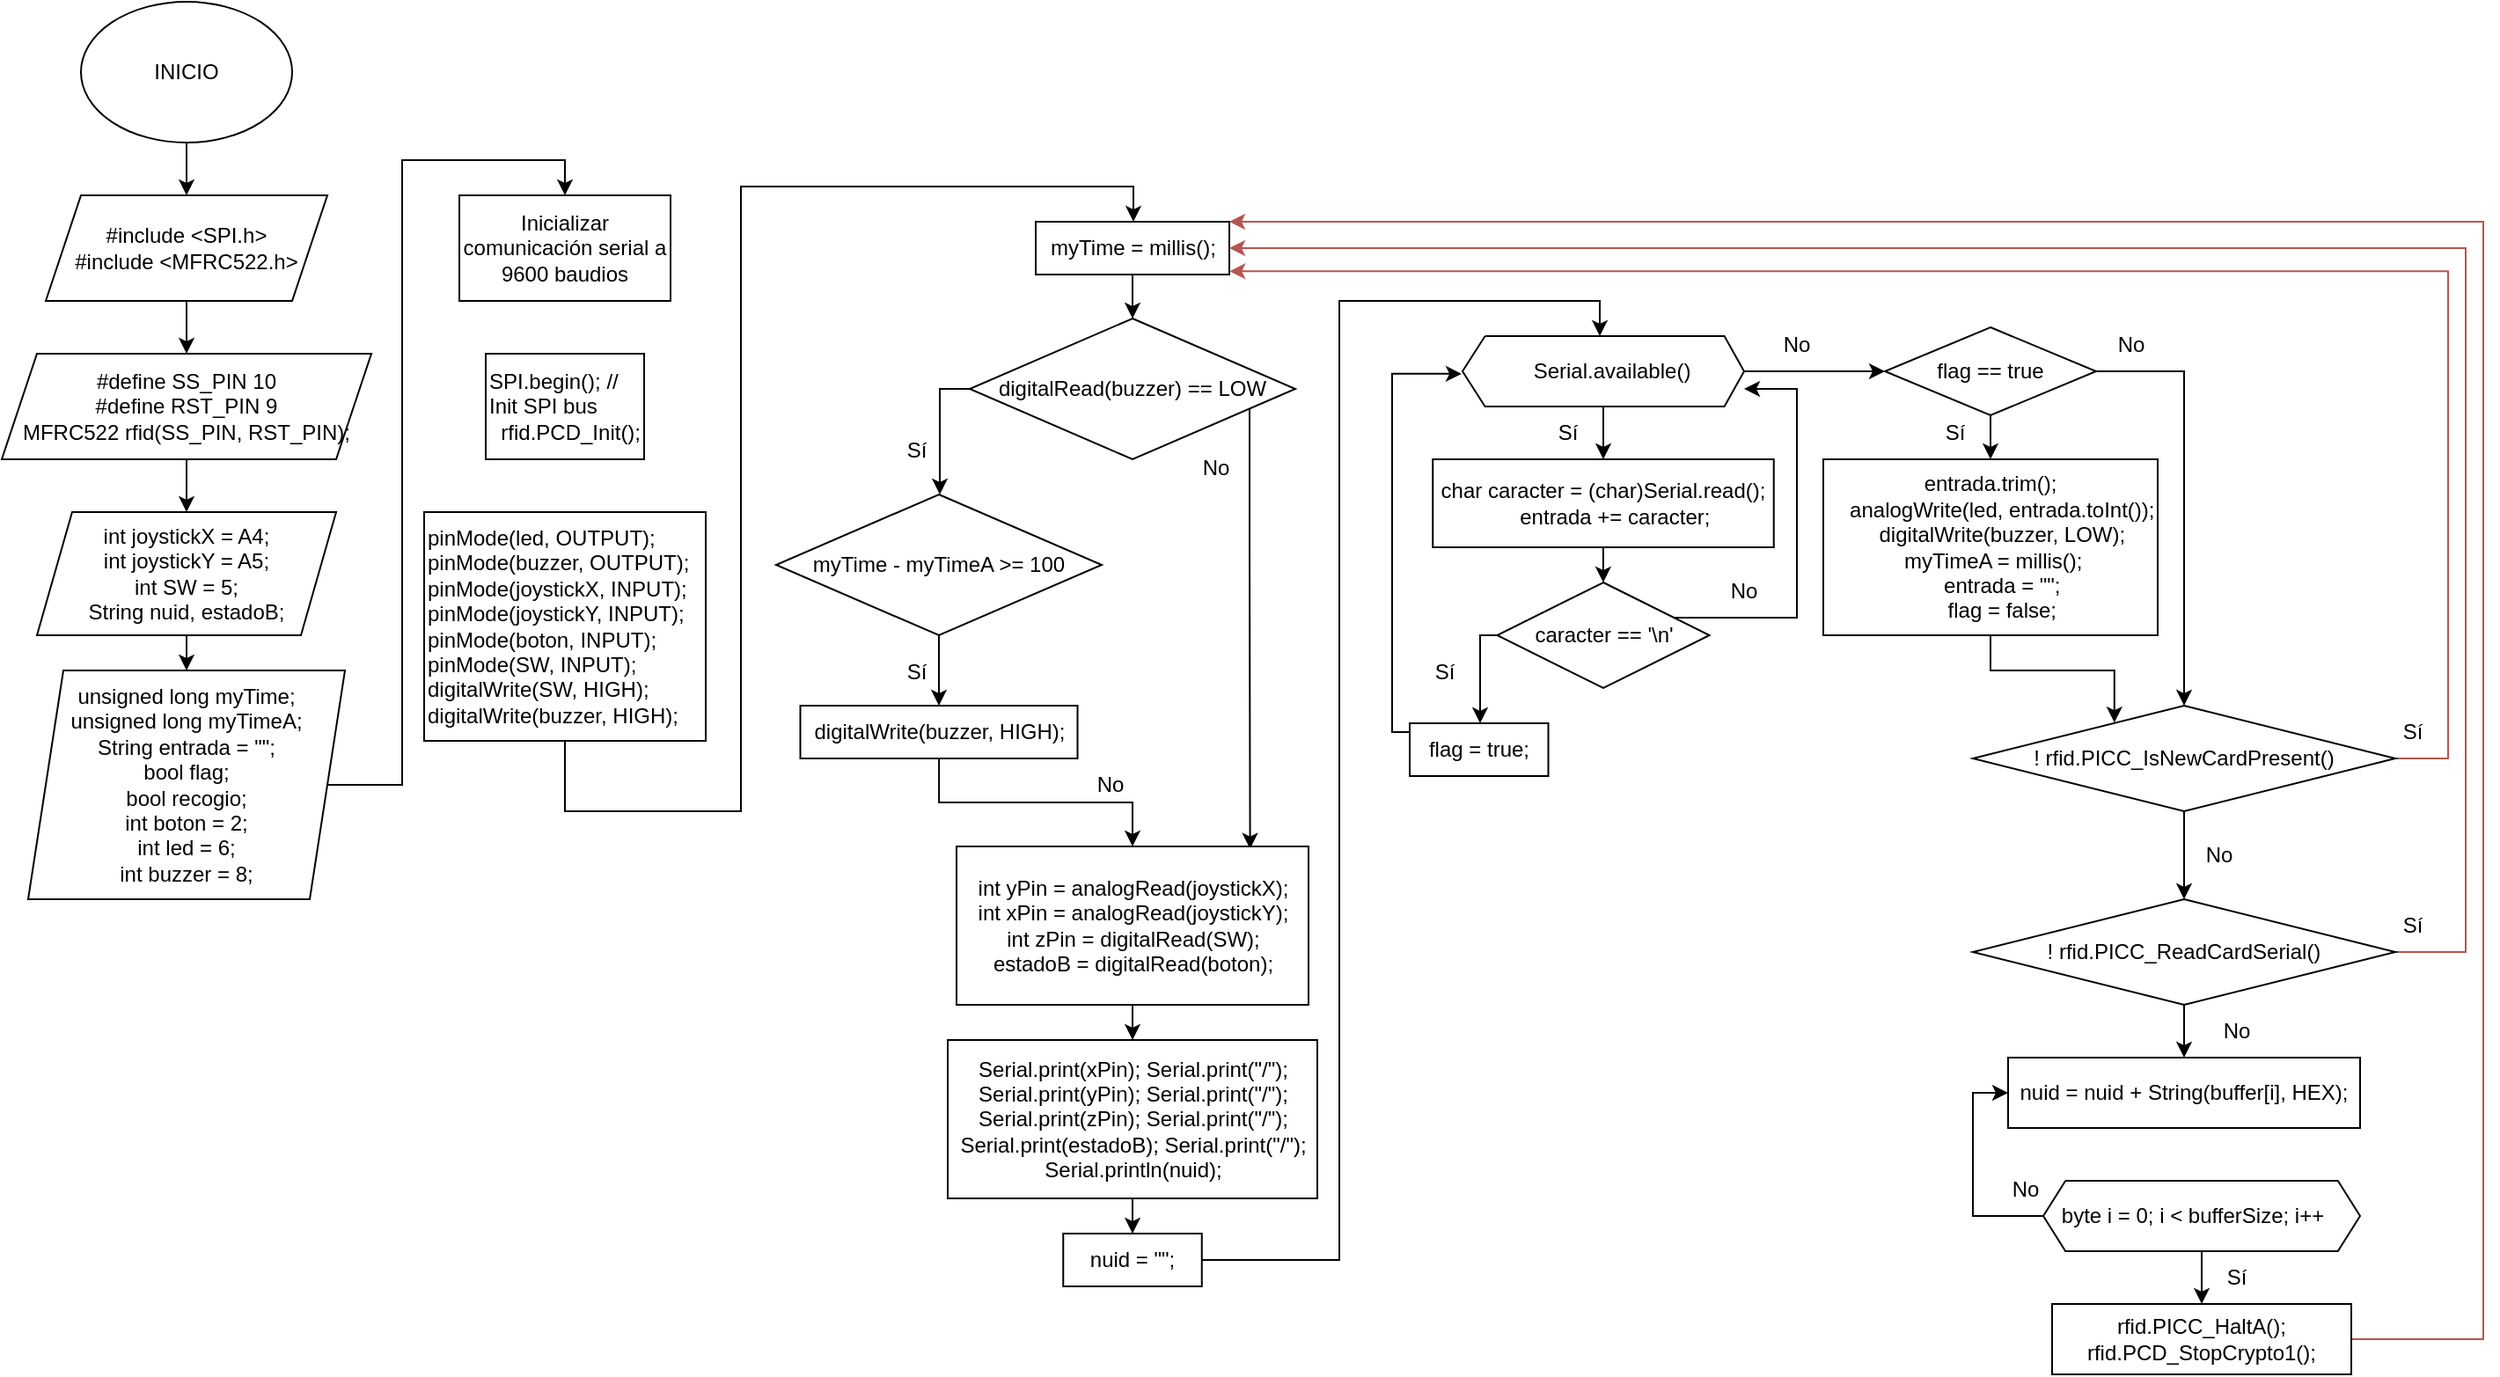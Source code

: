 <mxfile version="15.7.0" type="device"><diagram id="JXF_BUXGJwfcMKIVZ8NY" name="Page-1"><mxGraphModel dx="1422" dy="794" grid="1" gridSize="10" guides="1" tooltips="1" connect="1" arrows="1" fold="1" page="1" pageScale="1" pageWidth="827" pageHeight="1169" math="0" shadow="0"><root><mxCell id="0"/><mxCell id="1" parent="0"/><mxCell id="QgU-7U4QBWbGjBwa2e1j-1" style="edgeStyle=orthogonalEdgeStyle;rounded=0;orthogonalLoop=1;jettySize=auto;html=1;entryX=0.5;entryY=0;entryDx=0;entryDy=0;" edge="1" parent="1" source="QgU-7U4QBWbGjBwa2e1j-2" target="QgU-7U4QBWbGjBwa2e1j-4"><mxGeometry relative="1" as="geometry"/></mxCell><mxCell id="QgU-7U4QBWbGjBwa2e1j-2" value="INICIO" style="ellipse;whiteSpace=wrap;html=1;" vertex="1" parent="1"><mxGeometry x="85" y="70" width="120" height="80" as="geometry"/></mxCell><mxCell id="QgU-7U4QBWbGjBwa2e1j-3" style="edgeStyle=orthogonalEdgeStyle;rounded=0;orthogonalLoop=1;jettySize=auto;html=1;entryX=0.5;entryY=0;entryDx=0;entryDy=0;" edge="1" parent="1" source="QgU-7U4QBWbGjBwa2e1j-4" target="QgU-7U4QBWbGjBwa2e1j-6"><mxGeometry relative="1" as="geometry"/></mxCell><mxCell id="QgU-7U4QBWbGjBwa2e1j-4" value="&lt;div&gt;#include &amp;lt;SPI.h&amp;gt;&lt;/div&gt;&lt;div&gt;#include &amp;lt;MFRC522.h&amp;gt;&lt;/div&gt;" style="shape=parallelogram;perimeter=parallelogramPerimeter;whiteSpace=wrap;html=1;fixedSize=1;" vertex="1" parent="1"><mxGeometry x="65" y="180" width="160" height="60" as="geometry"/></mxCell><mxCell id="QgU-7U4QBWbGjBwa2e1j-5" style="edgeStyle=orthogonalEdgeStyle;rounded=0;orthogonalLoop=1;jettySize=auto;html=1;entryX=0.5;entryY=0;entryDx=0;entryDy=0;" edge="1" parent="1" source="QgU-7U4QBWbGjBwa2e1j-6" target="QgU-7U4QBWbGjBwa2e1j-8"><mxGeometry relative="1" as="geometry"/></mxCell><mxCell id="QgU-7U4QBWbGjBwa2e1j-6" value="&lt;div&gt;#define SS_PIN 10&lt;/div&gt;&lt;div&gt;#define RST_PIN 9&lt;/div&gt;&lt;div&gt;MFRC522 rfid(SS_PIN, RST_PIN);&lt;/div&gt;" style="shape=parallelogram;perimeter=parallelogramPerimeter;whiteSpace=wrap;html=1;fixedSize=1;" vertex="1" parent="1"><mxGeometry x="40" y="270" width="210" height="60" as="geometry"/></mxCell><mxCell id="QgU-7U4QBWbGjBwa2e1j-7" style="edgeStyle=orthogonalEdgeStyle;rounded=0;orthogonalLoop=1;jettySize=auto;html=1;entryX=0.5;entryY=0;entryDx=0;entryDy=0;" edge="1" parent="1" source="QgU-7U4QBWbGjBwa2e1j-8" target="QgU-7U4QBWbGjBwa2e1j-9"><mxGeometry relative="1" as="geometry"/></mxCell><mxCell id="QgU-7U4QBWbGjBwa2e1j-8" value="&lt;div&gt;int joystickX = A4;&lt;/div&gt;&lt;div&gt;int joystickY = A5;&lt;/div&gt;&lt;div&gt;int SW = 5;&lt;/div&gt;&lt;div&gt;String nuid, estadoB;&lt;/div&gt;" style="shape=parallelogram;perimeter=parallelogramPerimeter;whiteSpace=wrap;html=1;fixedSize=1;align=center;" vertex="1" parent="1"><mxGeometry x="60" y="360" width="170" height="70" as="geometry"/></mxCell><mxCell id="QgU-7U4QBWbGjBwa2e1j-36" style="edgeStyle=orthogonalEdgeStyle;rounded=0;orthogonalLoop=1;jettySize=auto;html=1;entryX=0.5;entryY=0;entryDx=0;entryDy=0;" edge="1" parent="1" source="QgU-7U4QBWbGjBwa2e1j-9" target="QgU-7U4QBWbGjBwa2e1j-10"><mxGeometry relative="1" as="geometry"/></mxCell><mxCell id="QgU-7U4QBWbGjBwa2e1j-9" value="&lt;div&gt;unsigned long myTime;&lt;/div&gt;&lt;div&gt;unsigned long myTimeA;&lt;/div&gt;&lt;div&gt;String entrada = &quot;&quot;;&lt;/div&gt;&lt;div&gt;bool flag;&lt;/div&gt;&lt;div&gt;bool recogio;&lt;/div&gt;&lt;div&gt;int boton = 2;&lt;/div&gt;&lt;div&gt;int led = 6;&lt;/div&gt;&lt;div&gt;int buzzer = 8;&lt;/div&gt;" style="shape=parallelogram;perimeter=parallelogramPerimeter;whiteSpace=wrap;html=1;fixedSize=1;" vertex="1" parent="1"><mxGeometry x="55" y="450" width="180" height="130" as="geometry"/></mxCell><mxCell id="QgU-7U4QBWbGjBwa2e1j-10" value="Inicializar comunicación serial a 9600 baudios" style="rounded=0;whiteSpace=wrap;html=1;" vertex="1" parent="1"><mxGeometry x="300" y="180" width="120" height="60" as="geometry"/></mxCell><mxCell id="QgU-7U4QBWbGjBwa2e1j-37" style="edgeStyle=orthogonalEdgeStyle;rounded=0;orthogonalLoop=1;jettySize=auto;html=1;entryX=0.5;entryY=0;entryDx=0;entryDy=0;" edge="1" parent="1" source="QgU-7U4QBWbGjBwa2e1j-11" target="QgU-7U4QBWbGjBwa2e1j-14"><mxGeometry relative="1" as="geometry"><Array as="points"><mxPoint x="360" y="530"/><mxPoint x="460" y="530"/><mxPoint x="460" y="175"/><mxPoint x="683" y="175"/><mxPoint x="683" y="195"/></Array></mxGeometry></mxCell><mxCell id="QgU-7U4QBWbGjBwa2e1j-11" value="&lt;div&gt;pinMode(led, OUTPUT);&lt;/div&gt;&lt;div&gt;pinMode(buzzer, OUTPUT);&lt;/div&gt;&lt;div&gt;pinMode(joystickX, INPUT);&lt;/div&gt;&lt;div&gt;pinMode(joystickY, INPUT);&lt;/div&gt;&lt;div&gt;pinMode(boton, INPUT);&lt;/div&gt;&lt;div&gt;pinMode(SW, INPUT);&lt;/div&gt;&lt;div&gt;digitalWrite(SW, HIGH);&lt;/div&gt;&lt;div&gt;digitalWrite(buzzer, HIGH);&lt;/div&gt;" style="rounded=0;whiteSpace=wrap;html=1;align=left;" vertex="1" parent="1"><mxGeometry x="280" y="360" width="160" height="130" as="geometry"/></mxCell><mxCell id="QgU-7U4QBWbGjBwa2e1j-12" value="SPI.begin(); // Init SPI bus&#10;  rfid.PCD_Init();" style="rounded=0;whiteSpace=wrap;html=1;align=left;" vertex="1" parent="1"><mxGeometry x="315" y="270" width="90" height="60" as="geometry"/></mxCell><mxCell id="QgU-7U4QBWbGjBwa2e1j-38" style="edgeStyle=orthogonalEdgeStyle;rounded=0;orthogonalLoop=1;jettySize=auto;html=1;entryX=0.5;entryY=0;entryDx=0;entryDy=0;" edge="1" parent="1" source="QgU-7U4QBWbGjBwa2e1j-14" target="QgU-7U4QBWbGjBwa2e1j-15"><mxGeometry relative="1" as="geometry"/></mxCell><mxCell id="QgU-7U4QBWbGjBwa2e1j-14" value="myTime = millis();" style="rounded=0;whiteSpace=wrap;html=1;align=center;" vertex="1" parent="1"><mxGeometry x="627.5" y="195" width="110" height="30" as="geometry"/></mxCell><mxCell id="QgU-7U4QBWbGjBwa2e1j-18" style="edgeStyle=orthogonalEdgeStyle;rounded=0;orthogonalLoop=1;jettySize=auto;html=1;entryX=0.5;entryY=0;entryDx=0;entryDy=0;" edge="1" parent="1" source="QgU-7U4QBWbGjBwa2e1j-15" target="QgU-7U4QBWbGjBwa2e1j-16"><mxGeometry relative="1" as="geometry"><Array as="points"><mxPoint x="573" y="290"/><mxPoint x="573" y="350"/></Array></mxGeometry></mxCell><mxCell id="QgU-7U4QBWbGjBwa2e1j-59" style="edgeStyle=orthogonalEdgeStyle;rounded=0;orthogonalLoop=1;jettySize=auto;html=1;entryX=0.834;entryY=0.015;entryDx=0;entryDy=0;entryPerimeter=0;" edge="1" parent="1" source="QgU-7U4QBWbGjBwa2e1j-15" target="QgU-7U4QBWbGjBwa2e1j-20"><mxGeometry relative="1" as="geometry"><Array as="points"><mxPoint x="749" y="380"/><mxPoint x="749" y="380"/></Array></mxGeometry></mxCell><mxCell id="QgU-7U4QBWbGjBwa2e1j-15" value="digitalRead(buzzer) == LOW" style="rhombus;whiteSpace=wrap;html=1;align=center;" vertex="1" parent="1"><mxGeometry x="590" y="250" width="185" height="80" as="geometry"/></mxCell><mxCell id="QgU-7U4QBWbGjBwa2e1j-19" style="edgeStyle=orthogonalEdgeStyle;rounded=0;orthogonalLoop=1;jettySize=auto;html=1;entryX=0.5;entryY=0;entryDx=0;entryDy=0;" edge="1" parent="1" source="QgU-7U4QBWbGjBwa2e1j-16" target="QgU-7U4QBWbGjBwa2e1j-17"><mxGeometry relative="1" as="geometry"/></mxCell><mxCell id="QgU-7U4QBWbGjBwa2e1j-16" value="myTime - myTimeA &amp;gt;= 100" style="rhombus;whiteSpace=wrap;html=1;align=center;" vertex="1" parent="1"><mxGeometry x="480" y="350" width="185" height="80" as="geometry"/></mxCell><mxCell id="QgU-7U4QBWbGjBwa2e1j-58" style="edgeStyle=orthogonalEdgeStyle;rounded=0;orthogonalLoop=1;jettySize=auto;html=1;entryX=0.5;entryY=0;entryDx=0;entryDy=0;" edge="1" parent="1" source="QgU-7U4QBWbGjBwa2e1j-17" target="QgU-7U4QBWbGjBwa2e1j-20"><mxGeometry relative="1" as="geometry"/></mxCell><mxCell id="QgU-7U4QBWbGjBwa2e1j-17" value="digitalWrite(buzzer, HIGH);" style="rounded=0;whiteSpace=wrap;html=1;align=center;" vertex="1" parent="1"><mxGeometry x="493.75" y="470" width="157.5" height="30" as="geometry"/></mxCell><mxCell id="QgU-7U4QBWbGjBwa2e1j-39" style="edgeStyle=orthogonalEdgeStyle;rounded=0;orthogonalLoop=1;jettySize=auto;html=1;entryX=0.5;entryY=0;entryDx=0;entryDy=0;" edge="1" parent="1" source="QgU-7U4QBWbGjBwa2e1j-20" target="QgU-7U4QBWbGjBwa2e1j-21"><mxGeometry relative="1" as="geometry"/></mxCell><mxCell id="QgU-7U4QBWbGjBwa2e1j-20" value="&lt;div&gt;int yPin = analogRead(joystickX);&lt;/div&gt;&lt;div&gt;&lt;span&gt;int xPin = analogRead(joystickY);&lt;/span&gt;&lt;/div&gt;&lt;div&gt;&lt;span&gt;int zPin = digitalRead(SW);&lt;/span&gt;&lt;/div&gt;&lt;div&gt;&lt;span&gt;estadoB = digitalRead(boton);&lt;/span&gt;&lt;/div&gt;" style="rounded=0;whiteSpace=wrap;html=1;align=center;" vertex="1" parent="1"><mxGeometry x="582.5" y="550" width="200" height="90" as="geometry"/></mxCell><mxCell id="QgU-7U4QBWbGjBwa2e1j-42" style="edgeStyle=orthogonalEdgeStyle;rounded=0;orthogonalLoop=1;jettySize=auto;html=1;entryX=0.5;entryY=0;entryDx=0;entryDy=0;" edge="1" parent="1" source="QgU-7U4QBWbGjBwa2e1j-21" target="QgU-7U4QBWbGjBwa2e1j-22"><mxGeometry relative="1" as="geometry"/></mxCell><mxCell id="QgU-7U4QBWbGjBwa2e1j-21" value="&lt;div&gt;Serial.print(xPin); Serial.print(&quot;/&quot;);&lt;/div&gt;&lt;div&gt;&lt;span&gt;Serial.print(yPin); Serial.print(&quot;/&quot;);&lt;/span&gt;&lt;/div&gt;&lt;div&gt;&lt;span&gt;Serial.print(zPin); Serial.print(&quot;/&quot;);&lt;/span&gt;&lt;/div&gt;&lt;div&gt;&lt;span&gt;Serial.print(estadoB); Serial.print(&quot;/&quot;);&lt;/span&gt;&lt;/div&gt;&lt;div&gt;&lt;span&gt;Serial.println(nuid);&lt;/span&gt;&lt;/div&gt;" style="rounded=0;whiteSpace=wrap;html=1;align=center;" vertex="1" parent="1"><mxGeometry x="577.5" y="660" width="210" height="90" as="geometry"/></mxCell><mxCell id="QgU-7U4QBWbGjBwa2e1j-43" style="edgeStyle=orthogonalEdgeStyle;rounded=0;orthogonalLoop=1;jettySize=auto;html=1;" edge="1" parent="1" source="QgU-7U4QBWbGjBwa2e1j-22" target="QgU-7U4QBWbGjBwa2e1j-23"><mxGeometry relative="1" as="geometry"><mxPoint x="948" y="259" as="targetPoint"/><Array as="points"><mxPoint x="800" y="785"/><mxPoint x="800" y="240"/><mxPoint x="948" y="240"/></Array></mxGeometry></mxCell><mxCell id="QgU-7U4QBWbGjBwa2e1j-22" value="nuid = &quot;&quot;;" style="rounded=0;whiteSpace=wrap;html=1;align=center;" vertex="1" parent="1"><mxGeometry x="643.13" y="770" width="78.75" height="30" as="geometry"/></mxCell><mxCell id="QgU-7U4QBWbGjBwa2e1j-46" style="edgeStyle=orthogonalEdgeStyle;rounded=0;orthogonalLoop=1;jettySize=auto;html=1;entryX=0;entryY=0.5;entryDx=0;entryDy=0;" edge="1" parent="1" source="QgU-7U4QBWbGjBwa2e1j-23" target="QgU-7U4QBWbGjBwa2e1j-30"><mxGeometry relative="1" as="geometry"><Array as="points"><mxPoint x="1080" y="280"/><mxPoint x="1080" y="280"/></Array></mxGeometry></mxCell><mxCell id="QgU-7U4QBWbGjBwa2e1j-63" style="edgeStyle=orthogonalEdgeStyle;rounded=0;orthogonalLoop=1;jettySize=auto;html=1;entryX=0.5;entryY=0;entryDx=0;entryDy=0;" edge="1" parent="1" source="QgU-7U4QBWbGjBwa2e1j-23" target="QgU-7U4QBWbGjBwa2e1j-24"><mxGeometry relative="1" as="geometry"/></mxCell><mxCell id="QgU-7U4QBWbGjBwa2e1j-23" value="" style="verticalLabelPosition=bottom;verticalAlign=top;html=1;shape=mxgraph.basic.polygon;polyCoords=[[0.08,0],[0.75,0],[0.93,0],[1,0.5],[0.93,1],[0.08,1],[0,0.5],[0.08,0]];polyline=1;fillColor=none;" vertex="1" parent="1"><mxGeometry x="870" y="260" width="160" height="40" as="geometry"/></mxCell><mxCell id="QgU-7U4QBWbGjBwa2e1j-65" style="edgeStyle=orthogonalEdgeStyle;rounded=0;orthogonalLoop=1;jettySize=auto;html=1;entryX=0.5;entryY=0;entryDx=0;entryDy=0;" edge="1" parent="1" source="QgU-7U4QBWbGjBwa2e1j-24" target="QgU-7U4QBWbGjBwa2e1j-25"><mxGeometry relative="1" as="geometry"/></mxCell><mxCell id="QgU-7U4QBWbGjBwa2e1j-24" value="&lt;div&gt;char caracter = (char)Serial.read();&lt;/div&gt;&lt;div&gt;&amp;nbsp; &amp;nbsp; entrada += caracter;&lt;/div&gt;" style="rounded=0;whiteSpace=wrap;html=1;align=center;" vertex="1" parent="1"><mxGeometry x="853.13" y="330" width="193.74" height="50" as="geometry"/></mxCell><mxCell id="QgU-7U4QBWbGjBwa2e1j-29" style="edgeStyle=orthogonalEdgeStyle;rounded=0;orthogonalLoop=1;jettySize=auto;html=1;entryX=0.5;entryY=0;entryDx=0;entryDy=0;" edge="1" parent="1" source="QgU-7U4QBWbGjBwa2e1j-25" target="QgU-7U4QBWbGjBwa2e1j-26"><mxGeometry relative="1" as="geometry"><Array as="points"><mxPoint x="880" y="430"/><mxPoint x="880" y="480"/></Array></mxGeometry></mxCell><mxCell id="QgU-7U4QBWbGjBwa2e1j-68" style="edgeStyle=orthogonalEdgeStyle;rounded=0;orthogonalLoop=1;jettySize=auto;html=1;" edge="1" parent="1" source="QgU-7U4QBWbGjBwa2e1j-25" target="QgU-7U4QBWbGjBwa2e1j-23"><mxGeometry relative="1" as="geometry"><Array as="points"><mxPoint x="1060" y="420"/><mxPoint x="1060" y="290"/></Array></mxGeometry></mxCell><mxCell id="QgU-7U4QBWbGjBwa2e1j-25" value="caracter == '\n'" style="rhombus;whiteSpace=wrap;html=1;align=center;" vertex="1" parent="1"><mxGeometry x="889.69" y="400" width="120.63" height="60" as="geometry"/></mxCell><mxCell id="QgU-7U4QBWbGjBwa2e1j-45" style="edgeStyle=orthogonalEdgeStyle;rounded=0;orthogonalLoop=1;jettySize=auto;html=1;entryX=-0.003;entryY=0.536;entryDx=0;entryDy=0;entryPerimeter=0;" edge="1" parent="1" source="QgU-7U4QBWbGjBwa2e1j-26" target="QgU-7U4QBWbGjBwa2e1j-23"><mxGeometry relative="1" as="geometry"><Array as="points"><mxPoint x="830" y="485"/><mxPoint x="830" y="281"/></Array></mxGeometry></mxCell><mxCell id="QgU-7U4QBWbGjBwa2e1j-26" value="flag = true;" style="rounded=0;whiteSpace=wrap;html=1;align=center;" vertex="1" parent="1"><mxGeometry x="840" y="480" width="78.75" height="30" as="geometry"/></mxCell><mxCell id="QgU-7U4QBWbGjBwa2e1j-47" style="edgeStyle=orthogonalEdgeStyle;rounded=0;orthogonalLoop=1;jettySize=auto;html=1;entryX=0.5;entryY=0;entryDx=0;entryDy=0;" edge="1" parent="1" source="QgU-7U4QBWbGjBwa2e1j-30" target="QgU-7U4QBWbGjBwa2e1j-31"><mxGeometry relative="1" as="geometry"/></mxCell><mxCell id="QgU-7U4QBWbGjBwa2e1j-48" style="edgeStyle=orthogonalEdgeStyle;rounded=0;orthogonalLoop=1;jettySize=auto;html=1;entryX=0.5;entryY=0;entryDx=0;entryDy=0;" edge="1" parent="1" source="QgU-7U4QBWbGjBwa2e1j-30" target="QgU-7U4QBWbGjBwa2e1j-32"><mxGeometry relative="1" as="geometry"><Array as="points"><mxPoint x="1280" y="280"/><mxPoint x="1280" y="470"/></Array></mxGeometry></mxCell><mxCell id="QgU-7U4QBWbGjBwa2e1j-30" value="flag == true" style="rhombus;whiteSpace=wrap;html=1;align=center;" vertex="1" parent="1"><mxGeometry x="1110" y="255" width="120" height="50" as="geometry"/></mxCell><mxCell id="QgU-7U4QBWbGjBwa2e1j-74" style="edgeStyle=orthogonalEdgeStyle;rounded=0;orthogonalLoop=1;jettySize=auto;html=1;entryX=0.335;entryY=0.16;entryDx=0;entryDy=0;entryPerimeter=0;" edge="1" parent="1" source="QgU-7U4QBWbGjBwa2e1j-31" target="QgU-7U4QBWbGjBwa2e1j-32"><mxGeometry relative="1" as="geometry"/></mxCell><mxCell id="QgU-7U4QBWbGjBwa2e1j-31" value="&lt;div&gt;entrada.trim();&lt;/div&gt;&lt;div&gt;&amp;nbsp; &amp;nbsp; analogWrite(led, entrada.toInt());&lt;/div&gt;&lt;div&gt;&amp;nbsp; &amp;nbsp; digitalWrite(buzzer, LOW);&lt;/div&gt;&lt;div&gt;&amp;nbsp; &amp;nbsp; myTimeA = millis();&amp;nbsp; &amp;nbsp;&lt;/div&gt;&lt;div&gt;&amp;nbsp; &amp;nbsp; entrada = &quot;&quot;;&lt;/div&gt;&lt;div&gt;&amp;nbsp; &amp;nbsp; flag = false;&lt;/div&gt;" style="rounded=0;whiteSpace=wrap;html=1;align=center;" vertex="1" parent="1"><mxGeometry x="1075" y="330" width="190" height="100" as="geometry"/></mxCell><mxCell id="QgU-7U4QBWbGjBwa2e1j-49" style="edgeStyle=orthogonalEdgeStyle;rounded=0;orthogonalLoop=1;jettySize=auto;html=1;" edge="1" parent="1" source="QgU-7U4QBWbGjBwa2e1j-32" target="QgU-7U4QBWbGjBwa2e1j-33"><mxGeometry relative="1" as="geometry"/></mxCell><mxCell id="QgU-7U4QBWbGjBwa2e1j-54" style="edgeStyle=orthogonalEdgeStyle;rounded=0;orthogonalLoop=1;jettySize=auto;html=1;entryX=1.001;entryY=0.938;entryDx=0;entryDy=0;fillColor=#f8cecc;strokeColor=#b85450;entryPerimeter=0;" edge="1" parent="1" source="QgU-7U4QBWbGjBwa2e1j-32" target="QgU-7U4QBWbGjBwa2e1j-14"><mxGeometry relative="1" as="geometry"><Array as="points"><mxPoint x="1430" y="500"/><mxPoint x="1430" y="223"/></Array></mxGeometry></mxCell><mxCell id="QgU-7U4QBWbGjBwa2e1j-32" value="! rfid.PICC_IsNewCardPresent()" style="rhombus;whiteSpace=wrap;html=1;align=center;" vertex="1" parent="1"><mxGeometry x="1160" y="470" width="240" height="60" as="geometry"/></mxCell><mxCell id="QgU-7U4QBWbGjBwa2e1j-50" style="edgeStyle=orthogonalEdgeStyle;rounded=0;orthogonalLoop=1;jettySize=auto;html=1;entryX=0.5;entryY=0;entryDx=0;entryDy=0;" edge="1" parent="1" source="QgU-7U4QBWbGjBwa2e1j-33" target="QgU-7U4QBWbGjBwa2e1j-35"><mxGeometry relative="1" as="geometry"/></mxCell><mxCell id="QgU-7U4QBWbGjBwa2e1j-53" style="edgeStyle=orthogonalEdgeStyle;rounded=0;orthogonalLoop=1;jettySize=auto;html=1;entryX=1;entryY=0.5;entryDx=0;entryDy=0;fillColor=#f8cecc;strokeColor=#b85450;" edge="1" parent="1" source="QgU-7U4QBWbGjBwa2e1j-33" target="QgU-7U4QBWbGjBwa2e1j-14"><mxGeometry relative="1" as="geometry"><Array as="points"><mxPoint x="1440" y="610"/><mxPoint x="1440" y="210"/></Array></mxGeometry></mxCell><mxCell id="QgU-7U4QBWbGjBwa2e1j-33" value="! rfid.PICC_ReadCardSerial()" style="rhombus;whiteSpace=wrap;html=1;align=center;" vertex="1" parent="1"><mxGeometry x="1160" y="580" width="240" height="60" as="geometry"/></mxCell><mxCell id="QgU-7U4QBWbGjBwa2e1j-51" style="edgeStyle=orthogonalEdgeStyle;rounded=0;orthogonalLoop=1;jettySize=auto;html=1;entryX=0;entryY=0.5;entryDx=0;entryDy=0;" edge="1" parent="1" source="QgU-7U4QBWbGjBwa2e1j-34" target="QgU-7U4QBWbGjBwa2e1j-35"><mxGeometry relative="1" as="geometry"><Array as="points"><mxPoint x="1160" y="760"/><mxPoint x="1160" y="690"/></Array></mxGeometry></mxCell><mxCell id="QgU-7U4QBWbGjBwa2e1j-83" style="edgeStyle=orthogonalEdgeStyle;rounded=0;orthogonalLoop=1;jettySize=auto;html=1;entryX=0.5;entryY=0;entryDx=0;entryDy=0;" edge="1" parent="1" source="QgU-7U4QBWbGjBwa2e1j-34" target="QgU-7U4QBWbGjBwa2e1j-82"><mxGeometry relative="1" as="geometry"/></mxCell><mxCell id="QgU-7U4QBWbGjBwa2e1j-34" value="" style="verticalLabelPosition=bottom;verticalAlign=top;html=1;shape=mxgraph.basic.polygon;polyCoords=[[0.07,0],[0.75,0],[0.93,0],[1,0.5],[0.93,1],[0.07,1],[0,0.5],[0.07,0]];polyline=1;fillColor=none;" vertex="1" parent="1"><mxGeometry x="1200" y="740" width="180" height="40" as="geometry"/></mxCell><mxCell id="QgU-7U4QBWbGjBwa2e1j-35" value="nuid = nuid + String(buffer[i], HEX);" style="rounded=0;whiteSpace=wrap;html=1;align=center;" vertex="1" parent="1"><mxGeometry x="1180" y="670" width="200" height="40" as="geometry"/></mxCell><mxCell id="QgU-7U4QBWbGjBwa2e1j-55" value="Sí" style="text;html=1;strokeColor=none;fillColor=none;align=center;verticalAlign=middle;whiteSpace=wrap;rounded=0;" vertex="1" parent="1"><mxGeometry x="530" y="310" width="60" height="30" as="geometry"/></mxCell><mxCell id="QgU-7U4QBWbGjBwa2e1j-56" value="Sí" style="text;html=1;strokeColor=none;fillColor=none;align=center;verticalAlign=middle;whiteSpace=wrap;rounded=0;" vertex="1" parent="1"><mxGeometry x="529.5" y="436" width="60" height="30" as="geometry"/></mxCell><mxCell id="QgU-7U4QBWbGjBwa2e1j-60" value="No" style="text;html=1;strokeColor=none;fillColor=none;align=center;verticalAlign=middle;whiteSpace=wrap;rounded=0;" vertex="1" parent="1"><mxGeometry x="700" y="320" width="60" height="30" as="geometry"/></mxCell><mxCell id="QgU-7U4QBWbGjBwa2e1j-61" value="No" style="text;html=1;strokeColor=none;fillColor=none;align=center;verticalAlign=middle;whiteSpace=wrap;rounded=0;" vertex="1" parent="1"><mxGeometry x="640" y="500" width="60" height="30" as="geometry"/></mxCell><mxCell id="QgU-7U4QBWbGjBwa2e1j-66" value="Serial.available()" style="text;html=1;strokeColor=none;fillColor=none;align=center;verticalAlign=middle;whiteSpace=wrap;rounded=0;" vertex="1" parent="1"><mxGeometry x="900.32" y="265" width="110" height="30" as="geometry"/></mxCell><mxCell id="QgU-7U4QBWbGjBwa2e1j-67" value="Sí" style="text;html=1;strokeColor=none;fillColor=none;align=center;verticalAlign=middle;whiteSpace=wrap;rounded=0;" vertex="1" parent="1"><mxGeometry x="829.69" y="436" width="60" height="30" as="geometry"/></mxCell><mxCell id="QgU-7U4QBWbGjBwa2e1j-69" value="No" style="text;html=1;strokeColor=none;fillColor=none;align=center;verticalAlign=middle;whiteSpace=wrap;rounded=0;" vertex="1" parent="1"><mxGeometry x="1000" y="390" width="60" height="30" as="geometry"/></mxCell><mxCell id="QgU-7U4QBWbGjBwa2e1j-70" value="Sí" style="text;html=1;strokeColor=none;fillColor=none;align=center;verticalAlign=middle;whiteSpace=wrap;rounded=0;" vertex="1" parent="1"><mxGeometry x="900.32" y="300" width="60" height="30" as="geometry"/></mxCell><mxCell id="QgU-7U4QBWbGjBwa2e1j-71" value="No" style="text;html=1;strokeColor=none;fillColor=none;align=center;verticalAlign=middle;whiteSpace=wrap;rounded=0;" vertex="1" parent="1"><mxGeometry x="1030" y="250" width="60" height="30" as="geometry"/></mxCell><mxCell id="QgU-7U4QBWbGjBwa2e1j-72" value="Sí" style="text;html=1;strokeColor=none;fillColor=none;align=center;verticalAlign=middle;whiteSpace=wrap;rounded=0;" vertex="1" parent="1"><mxGeometry x="1120" y="300" width="60" height="30" as="geometry"/></mxCell><mxCell id="QgU-7U4QBWbGjBwa2e1j-73" value="No" style="text;html=1;strokeColor=none;fillColor=none;align=center;verticalAlign=middle;whiteSpace=wrap;rounded=0;" vertex="1" parent="1"><mxGeometry x="1220" y="250" width="60" height="30" as="geometry"/></mxCell><mxCell id="QgU-7U4QBWbGjBwa2e1j-75" value="Sí" style="text;html=1;strokeColor=none;fillColor=none;align=center;verticalAlign=middle;whiteSpace=wrap;rounded=0;" vertex="1" parent="1"><mxGeometry x="1380" y="470" width="60" height="30" as="geometry"/></mxCell><mxCell id="QgU-7U4QBWbGjBwa2e1j-76" value="No" style="text;html=1;strokeColor=none;fillColor=none;align=center;verticalAlign=middle;whiteSpace=wrap;rounded=0;" vertex="1" parent="1"><mxGeometry x="1270" y="540" width="60" height="30" as="geometry"/></mxCell><mxCell id="QgU-7U4QBWbGjBwa2e1j-77" value="No" style="text;html=1;strokeColor=none;fillColor=none;align=center;verticalAlign=middle;whiteSpace=wrap;rounded=0;" vertex="1" parent="1"><mxGeometry x="1280" y="640" width="60" height="30" as="geometry"/></mxCell><mxCell id="QgU-7U4QBWbGjBwa2e1j-78" value="Sí" style="text;html=1;strokeColor=none;fillColor=none;align=center;verticalAlign=middle;whiteSpace=wrap;rounded=0;" vertex="1" parent="1"><mxGeometry x="1280" y="780" width="60" height="30" as="geometry"/></mxCell><mxCell id="QgU-7U4QBWbGjBwa2e1j-79" value="No" style="text;html=1;strokeColor=none;fillColor=none;align=center;verticalAlign=middle;whiteSpace=wrap;rounded=0;" vertex="1" parent="1"><mxGeometry x="1160" y="730" width="60" height="30" as="geometry"/></mxCell><mxCell id="QgU-7U4QBWbGjBwa2e1j-80" value="Sí" style="text;html=1;strokeColor=none;fillColor=none;align=center;verticalAlign=middle;whiteSpace=wrap;rounded=0;" vertex="1" parent="1"><mxGeometry x="1380" y="580" width="60" height="30" as="geometry"/></mxCell><mxCell id="QgU-7U4QBWbGjBwa2e1j-81" value="byte i = 0; i &amp;lt; bufferSize; i++" style="text;html=1;strokeColor=none;fillColor=none;align=center;verticalAlign=middle;whiteSpace=wrap;rounded=0;" vertex="1" parent="1"><mxGeometry x="1200" y="745" width="170" height="30" as="geometry"/></mxCell><mxCell id="QgU-7U4QBWbGjBwa2e1j-84" style="edgeStyle=orthogonalEdgeStyle;rounded=0;orthogonalLoop=1;jettySize=auto;html=1;entryX=1;entryY=0;entryDx=0;entryDy=0;fillColor=#f8cecc;strokeColor=#b85450;" edge="1" parent="1" source="QgU-7U4QBWbGjBwa2e1j-82" target="QgU-7U4QBWbGjBwa2e1j-14"><mxGeometry relative="1" as="geometry"><Array as="points"><mxPoint x="1450" y="830"/><mxPoint x="1450" y="195"/></Array></mxGeometry></mxCell><mxCell id="QgU-7U4QBWbGjBwa2e1j-82" value="&lt;div&gt;rfid.PICC_HaltA();&lt;/div&gt;&lt;div&gt;&lt;span&gt;rfid.PCD_StopCrypto1();&lt;/span&gt;&lt;/div&gt;" style="rounded=0;whiteSpace=wrap;html=1;align=center;" vertex="1" parent="1"><mxGeometry x="1205" y="810" width="170" height="40" as="geometry"/></mxCell></root></mxGraphModel></diagram></mxfile>